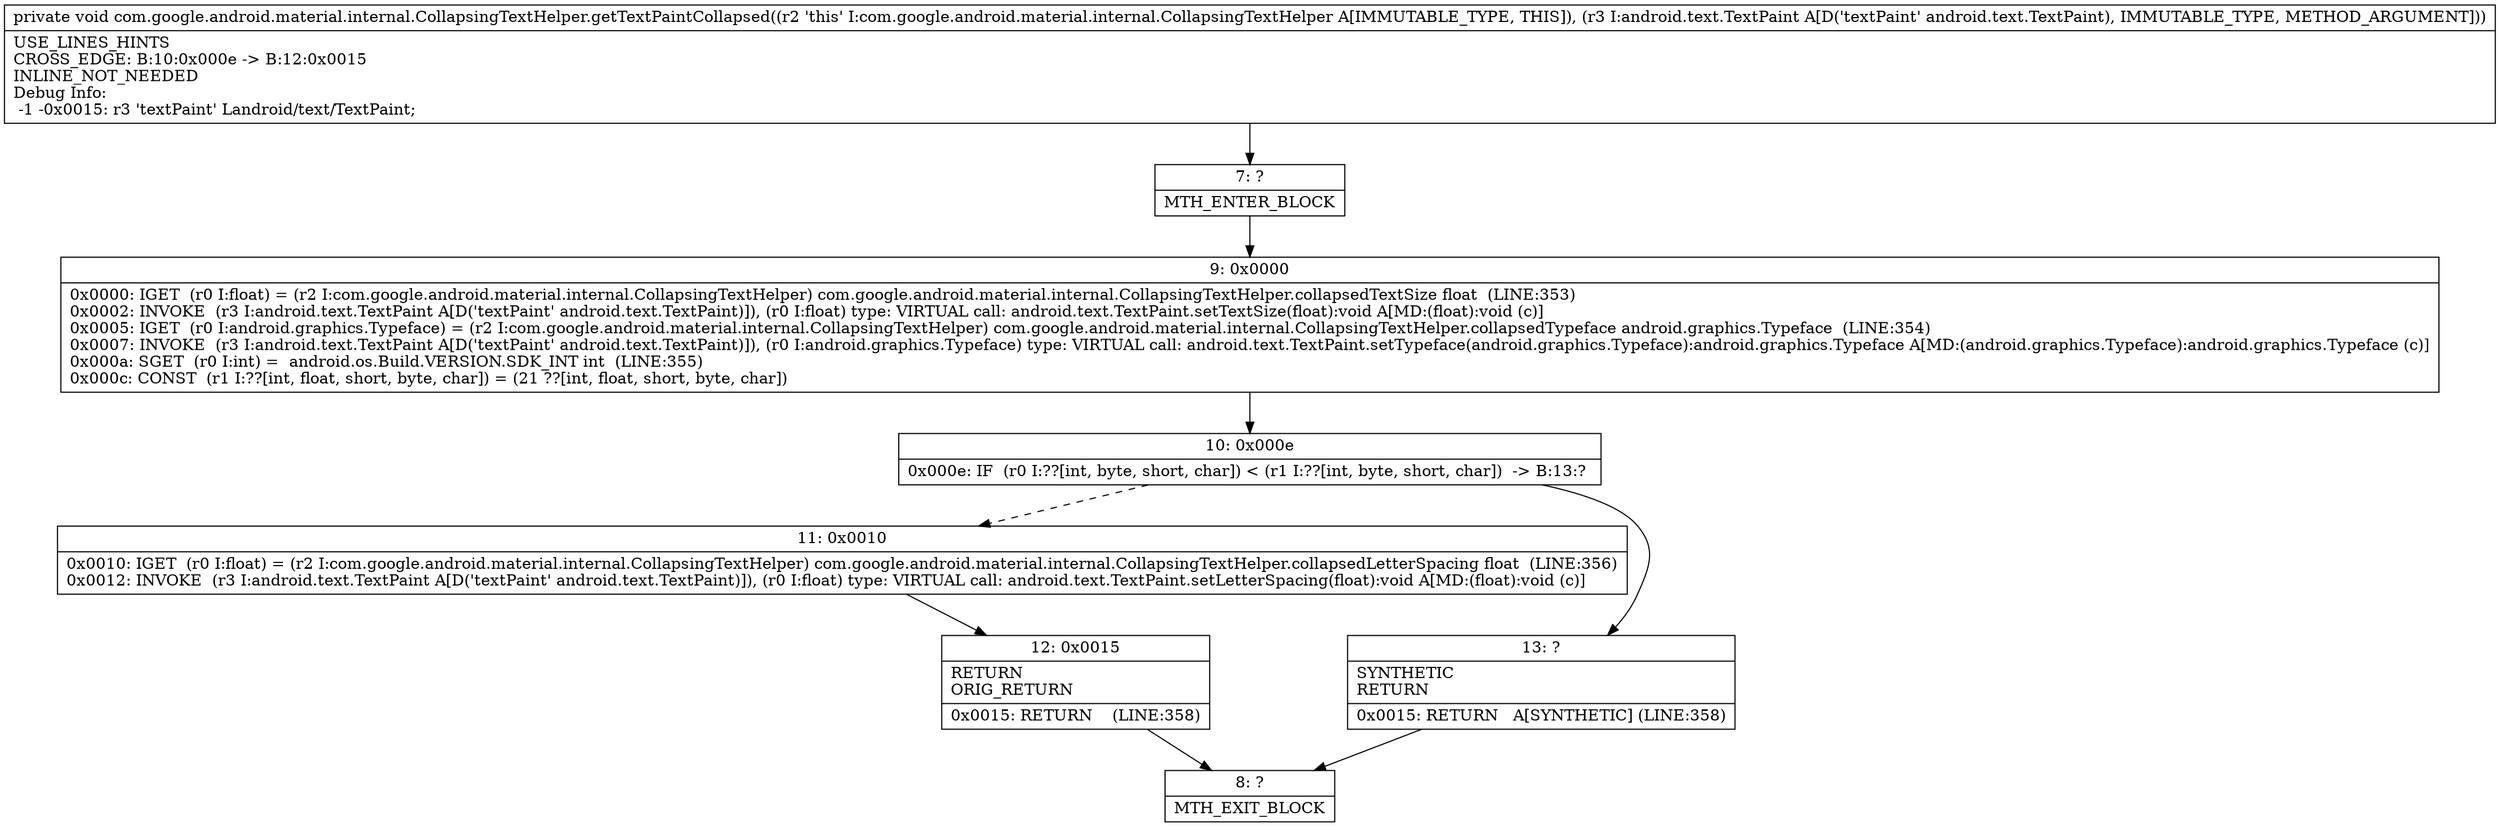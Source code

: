 digraph "CFG forcom.google.android.material.internal.CollapsingTextHelper.getTextPaintCollapsed(Landroid\/text\/TextPaint;)V" {
Node_7 [shape=record,label="{7\:\ ?|MTH_ENTER_BLOCK\l}"];
Node_9 [shape=record,label="{9\:\ 0x0000|0x0000: IGET  (r0 I:float) = (r2 I:com.google.android.material.internal.CollapsingTextHelper) com.google.android.material.internal.CollapsingTextHelper.collapsedTextSize float  (LINE:353)\l0x0002: INVOKE  (r3 I:android.text.TextPaint A[D('textPaint' android.text.TextPaint)]), (r0 I:float) type: VIRTUAL call: android.text.TextPaint.setTextSize(float):void A[MD:(float):void (c)]\l0x0005: IGET  (r0 I:android.graphics.Typeface) = (r2 I:com.google.android.material.internal.CollapsingTextHelper) com.google.android.material.internal.CollapsingTextHelper.collapsedTypeface android.graphics.Typeface  (LINE:354)\l0x0007: INVOKE  (r3 I:android.text.TextPaint A[D('textPaint' android.text.TextPaint)]), (r0 I:android.graphics.Typeface) type: VIRTUAL call: android.text.TextPaint.setTypeface(android.graphics.Typeface):android.graphics.Typeface A[MD:(android.graphics.Typeface):android.graphics.Typeface (c)]\l0x000a: SGET  (r0 I:int) =  android.os.Build.VERSION.SDK_INT int  (LINE:355)\l0x000c: CONST  (r1 I:??[int, float, short, byte, char]) = (21 ??[int, float, short, byte, char]) \l}"];
Node_10 [shape=record,label="{10\:\ 0x000e|0x000e: IF  (r0 I:??[int, byte, short, char]) \< (r1 I:??[int, byte, short, char])  \-\> B:13:? \l}"];
Node_11 [shape=record,label="{11\:\ 0x0010|0x0010: IGET  (r0 I:float) = (r2 I:com.google.android.material.internal.CollapsingTextHelper) com.google.android.material.internal.CollapsingTextHelper.collapsedLetterSpacing float  (LINE:356)\l0x0012: INVOKE  (r3 I:android.text.TextPaint A[D('textPaint' android.text.TextPaint)]), (r0 I:float) type: VIRTUAL call: android.text.TextPaint.setLetterSpacing(float):void A[MD:(float):void (c)]\l}"];
Node_12 [shape=record,label="{12\:\ 0x0015|RETURN\lORIG_RETURN\l|0x0015: RETURN    (LINE:358)\l}"];
Node_8 [shape=record,label="{8\:\ ?|MTH_EXIT_BLOCK\l}"];
Node_13 [shape=record,label="{13\:\ ?|SYNTHETIC\lRETURN\l|0x0015: RETURN   A[SYNTHETIC] (LINE:358)\l}"];
MethodNode[shape=record,label="{private void com.google.android.material.internal.CollapsingTextHelper.getTextPaintCollapsed((r2 'this' I:com.google.android.material.internal.CollapsingTextHelper A[IMMUTABLE_TYPE, THIS]), (r3 I:android.text.TextPaint A[D('textPaint' android.text.TextPaint), IMMUTABLE_TYPE, METHOD_ARGUMENT]))  | USE_LINES_HINTS\lCROSS_EDGE: B:10:0x000e \-\> B:12:0x0015\lINLINE_NOT_NEEDED\lDebug Info:\l  \-1 \-0x0015: r3 'textPaint' Landroid\/text\/TextPaint;\l}"];
MethodNode -> Node_7;Node_7 -> Node_9;
Node_9 -> Node_10;
Node_10 -> Node_11[style=dashed];
Node_10 -> Node_13;
Node_11 -> Node_12;
Node_12 -> Node_8;
Node_13 -> Node_8;
}

